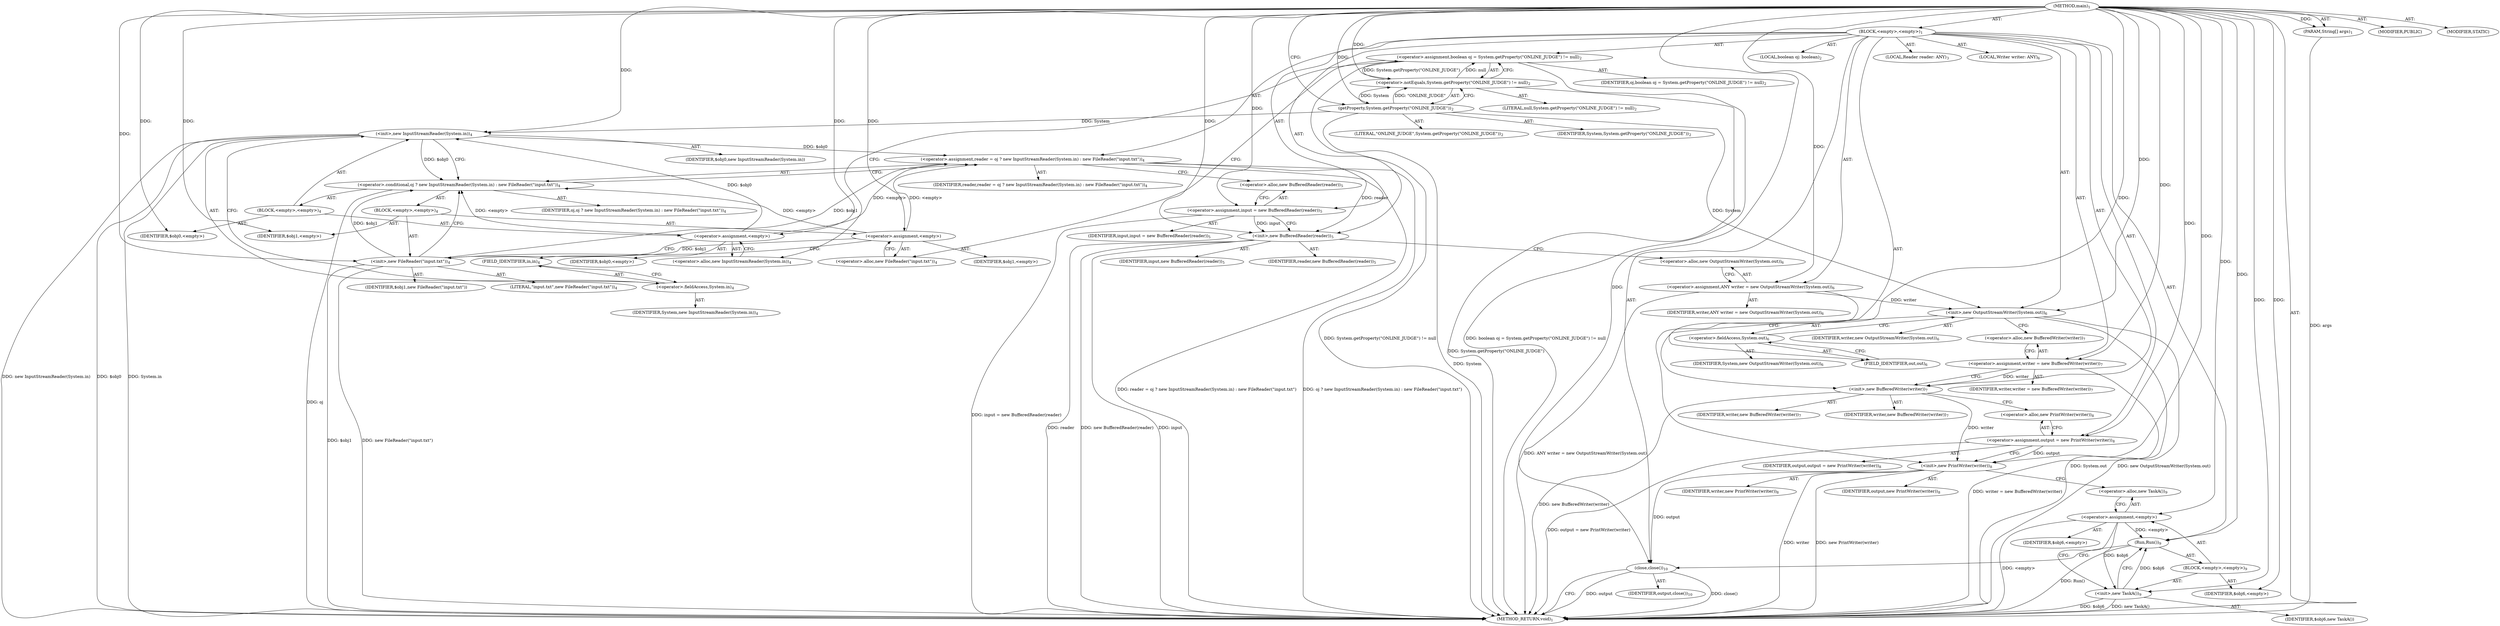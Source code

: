 digraph "main" {  
"20" [label = <(METHOD,main)<SUB>1</SUB>> ]
"21" [label = <(PARAM,String[] args)<SUB>1</SUB>> ]
"22" [label = <(BLOCK,&lt;empty&gt;,&lt;empty&gt;)<SUB>1</SUB>> ]
"23" [label = <(LOCAL,boolean oj: boolean)<SUB>2</SUB>> ]
"24" [label = <(&lt;operator&gt;.assignment,boolean oj = System.getProperty(&quot;ONLINE_JUDGE&quot;) != null)<SUB>2</SUB>> ]
"25" [label = <(IDENTIFIER,oj,boolean oj = System.getProperty(&quot;ONLINE_JUDGE&quot;) != null)<SUB>2</SUB>> ]
"26" [label = <(&lt;operator&gt;.notEquals,System.getProperty(&quot;ONLINE_JUDGE&quot;) != null)<SUB>2</SUB>> ]
"27" [label = <(getProperty,System.getProperty(&quot;ONLINE_JUDGE&quot;))<SUB>2</SUB>> ]
"28" [label = <(IDENTIFIER,System,System.getProperty(&quot;ONLINE_JUDGE&quot;))<SUB>2</SUB>> ]
"29" [label = <(LITERAL,&quot;ONLINE_JUDGE&quot;,System.getProperty(&quot;ONLINE_JUDGE&quot;))<SUB>2</SUB>> ]
"30" [label = <(LITERAL,null,System.getProperty(&quot;ONLINE_JUDGE&quot;) != null)<SUB>2</SUB>> ]
"31" [label = <(LOCAL,Reader reader: ANY)<SUB>3</SUB>> ]
"32" [label = <(&lt;operator&gt;.assignment,reader = oj ? new InputStreamReader(System.in) : new FileReader(&quot;input.txt&quot;))<SUB>4</SUB>> ]
"33" [label = <(IDENTIFIER,reader,reader = oj ? new InputStreamReader(System.in) : new FileReader(&quot;input.txt&quot;))<SUB>4</SUB>> ]
"34" [label = <(&lt;operator&gt;.conditional,oj ? new InputStreamReader(System.in) : new FileReader(&quot;input.txt&quot;))<SUB>4</SUB>> ]
"35" [label = <(IDENTIFIER,oj,oj ? new InputStreamReader(System.in) : new FileReader(&quot;input.txt&quot;))<SUB>4</SUB>> ]
"36" [label = <(BLOCK,&lt;empty&gt;,&lt;empty&gt;)<SUB>4</SUB>> ]
"37" [label = <(&lt;operator&gt;.assignment,&lt;empty&gt;)> ]
"38" [label = <(IDENTIFIER,$obj0,&lt;empty&gt;)> ]
"39" [label = <(&lt;operator&gt;.alloc,new InputStreamReader(System.in))<SUB>4</SUB>> ]
"40" [label = <(&lt;init&gt;,new InputStreamReader(System.in))<SUB>4</SUB>> ]
"41" [label = <(IDENTIFIER,$obj0,new InputStreamReader(System.in))> ]
"42" [label = <(&lt;operator&gt;.fieldAccess,System.in)<SUB>4</SUB>> ]
"43" [label = <(IDENTIFIER,System,new InputStreamReader(System.in))<SUB>4</SUB>> ]
"44" [label = <(FIELD_IDENTIFIER,in,in)<SUB>4</SUB>> ]
"45" [label = <(IDENTIFIER,$obj0,&lt;empty&gt;)> ]
"46" [label = <(BLOCK,&lt;empty&gt;,&lt;empty&gt;)<SUB>4</SUB>> ]
"47" [label = <(&lt;operator&gt;.assignment,&lt;empty&gt;)> ]
"48" [label = <(IDENTIFIER,$obj1,&lt;empty&gt;)> ]
"49" [label = <(&lt;operator&gt;.alloc,new FileReader(&quot;input.txt&quot;))<SUB>4</SUB>> ]
"50" [label = <(&lt;init&gt;,new FileReader(&quot;input.txt&quot;))<SUB>4</SUB>> ]
"51" [label = <(IDENTIFIER,$obj1,new FileReader(&quot;input.txt&quot;))> ]
"52" [label = <(LITERAL,&quot;input.txt&quot;,new FileReader(&quot;input.txt&quot;))<SUB>4</SUB>> ]
"53" [label = <(IDENTIFIER,$obj1,&lt;empty&gt;)> ]
"54" [label = <(&lt;operator&gt;.assignment,input = new BufferedReader(reader))<SUB>5</SUB>> ]
"55" [label = <(IDENTIFIER,input,input = new BufferedReader(reader))<SUB>5</SUB>> ]
"56" [label = <(&lt;operator&gt;.alloc,new BufferedReader(reader))<SUB>5</SUB>> ]
"57" [label = <(&lt;init&gt;,new BufferedReader(reader))<SUB>5</SUB>> ]
"58" [label = <(IDENTIFIER,input,new BufferedReader(reader))<SUB>5</SUB>> ]
"59" [label = <(IDENTIFIER,reader,new BufferedReader(reader))<SUB>5</SUB>> ]
"4" [label = <(LOCAL,Writer writer: ANY)<SUB>6</SUB>> ]
"60" [label = <(&lt;operator&gt;.assignment,ANY writer = new OutputStreamWriter(System.out))<SUB>6</SUB>> ]
"61" [label = <(IDENTIFIER,writer,ANY writer = new OutputStreamWriter(System.out))<SUB>6</SUB>> ]
"62" [label = <(&lt;operator&gt;.alloc,new OutputStreamWriter(System.out))<SUB>6</SUB>> ]
"63" [label = <(&lt;init&gt;,new OutputStreamWriter(System.out))<SUB>6</SUB>> ]
"3" [label = <(IDENTIFIER,writer,new OutputStreamWriter(System.out))<SUB>6</SUB>> ]
"64" [label = <(&lt;operator&gt;.fieldAccess,System.out)<SUB>6</SUB>> ]
"65" [label = <(IDENTIFIER,System,new OutputStreamWriter(System.out))<SUB>6</SUB>> ]
"66" [label = <(FIELD_IDENTIFIER,out,out)<SUB>6</SUB>> ]
"67" [label = <(&lt;operator&gt;.assignment,writer = new BufferedWriter(writer))<SUB>7</SUB>> ]
"68" [label = <(IDENTIFIER,writer,writer = new BufferedWriter(writer))<SUB>7</SUB>> ]
"69" [label = <(&lt;operator&gt;.alloc,new BufferedWriter(writer))<SUB>7</SUB>> ]
"70" [label = <(&lt;init&gt;,new BufferedWriter(writer))<SUB>7</SUB>> ]
"5" [label = <(IDENTIFIER,writer,new BufferedWriter(writer))<SUB>7</SUB>> ]
"71" [label = <(IDENTIFIER,writer,new BufferedWriter(writer))<SUB>7</SUB>> ]
"72" [label = <(&lt;operator&gt;.assignment,output = new PrintWriter(writer))<SUB>8</SUB>> ]
"73" [label = <(IDENTIFIER,output,output = new PrintWriter(writer))<SUB>8</SUB>> ]
"74" [label = <(&lt;operator&gt;.alloc,new PrintWriter(writer))<SUB>8</SUB>> ]
"75" [label = <(&lt;init&gt;,new PrintWriter(writer))<SUB>8</SUB>> ]
"76" [label = <(IDENTIFIER,output,new PrintWriter(writer))<SUB>8</SUB>> ]
"77" [label = <(IDENTIFIER,writer,new PrintWriter(writer))<SUB>8</SUB>> ]
"78" [label = <(Run,Run())<SUB>9</SUB>> ]
"79" [label = <(BLOCK,&lt;empty&gt;,&lt;empty&gt;)<SUB>9</SUB>> ]
"80" [label = <(&lt;operator&gt;.assignment,&lt;empty&gt;)> ]
"81" [label = <(IDENTIFIER,$obj6,&lt;empty&gt;)> ]
"82" [label = <(&lt;operator&gt;.alloc,new TaskA())<SUB>9</SUB>> ]
"83" [label = <(&lt;init&gt;,new TaskA())<SUB>9</SUB>> ]
"84" [label = <(IDENTIFIER,$obj6,new TaskA())> ]
"85" [label = <(IDENTIFIER,$obj6,&lt;empty&gt;)> ]
"86" [label = <(close,close())<SUB>10</SUB>> ]
"87" [label = <(IDENTIFIER,output,close())<SUB>10</SUB>> ]
"88" [label = <(MODIFIER,PUBLIC)> ]
"89" [label = <(MODIFIER,STATIC)> ]
"90" [label = <(METHOD_RETURN,void)<SUB>1</SUB>> ]
  "20" -> "21"  [ label = "AST: "] 
  "20" -> "22"  [ label = "AST: "] 
  "20" -> "88"  [ label = "AST: "] 
  "20" -> "89"  [ label = "AST: "] 
  "20" -> "90"  [ label = "AST: "] 
  "22" -> "23"  [ label = "AST: "] 
  "22" -> "24"  [ label = "AST: "] 
  "22" -> "31"  [ label = "AST: "] 
  "22" -> "32"  [ label = "AST: "] 
  "22" -> "54"  [ label = "AST: "] 
  "22" -> "57"  [ label = "AST: "] 
  "22" -> "4"  [ label = "AST: "] 
  "22" -> "60"  [ label = "AST: "] 
  "22" -> "63"  [ label = "AST: "] 
  "22" -> "67"  [ label = "AST: "] 
  "22" -> "70"  [ label = "AST: "] 
  "22" -> "72"  [ label = "AST: "] 
  "22" -> "75"  [ label = "AST: "] 
  "22" -> "78"  [ label = "AST: "] 
  "22" -> "86"  [ label = "AST: "] 
  "24" -> "25"  [ label = "AST: "] 
  "24" -> "26"  [ label = "AST: "] 
  "26" -> "27"  [ label = "AST: "] 
  "26" -> "30"  [ label = "AST: "] 
  "27" -> "28"  [ label = "AST: "] 
  "27" -> "29"  [ label = "AST: "] 
  "32" -> "33"  [ label = "AST: "] 
  "32" -> "34"  [ label = "AST: "] 
  "34" -> "35"  [ label = "AST: "] 
  "34" -> "36"  [ label = "AST: "] 
  "34" -> "46"  [ label = "AST: "] 
  "36" -> "37"  [ label = "AST: "] 
  "36" -> "40"  [ label = "AST: "] 
  "36" -> "45"  [ label = "AST: "] 
  "37" -> "38"  [ label = "AST: "] 
  "37" -> "39"  [ label = "AST: "] 
  "40" -> "41"  [ label = "AST: "] 
  "40" -> "42"  [ label = "AST: "] 
  "42" -> "43"  [ label = "AST: "] 
  "42" -> "44"  [ label = "AST: "] 
  "46" -> "47"  [ label = "AST: "] 
  "46" -> "50"  [ label = "AST: "] 
  "46" -> "53"  [ label = "AST: "] 
  "47" -> "48"  [ label = "AST: "] 
  "47" -> "49"  [ label = "AST: "] 
  "50" -> "51"  [ label = "AST: "] 
  "50" -> "52"  [ label = "AST: "] 
  "54" -> "55"  [ label = "AST: "] 
  "54" -> "56"  [ label = "AST: "] 
  "57" -> "58"  [ label = "AST: "] 
  "57" -> "59"  [ label = "AST: "] 
  "60" -> "61"  [ label = "AST: "] 
  "60" -> "62"  [ label = "AST: "] 
  "63" -> "3"  [ label = "AST: "] 
  "63" -> "64"  [ label = "AST: "] 
  "64" -> "65"  [ label = "AST: "] 
  "64" -> "66"  [ label = "AST: "] 
  "67" -> "68"  [ label = "AST: "] 
  "67" -> "69"  [ label = "AST: "] 
  "70" -> "5"  [ label = "AST: "] 
  "70" -> "71"  [ label = "AST: "] 
  "72" -> "73"  [ label = "AST: "] 
  "72" -> "74"  [ label = "AST: "] 
  "75" -> "76"  [ label = "AST: "] 
  "75" -> "77"  [ label = "AST: "] 
  "78" -> "79"  [ label = "AST: "] 
  "79" -> "80"  [ label = "AST: "] 
  "79" -> "83"  [ label = "AST: "] 
  "79" -> "85"  [ label = "AST: "] 
  "80" -> "81"  [ label = "AST: "] 
  "80" -> "82"  [ label = "AST: "] 
  "83" -> "84"  [ label = "AST: "] 
  "86" -> "87"  [ label = "AST: "] 
  "24" -> "39"  [ label = "CFG: "] 
  "24" -> "49"  [ label = "CFG: "] 
  "32" -> "56"  [ label = "CFG: "] 
  "54" -> "57"  [ label = "CFG: "] 
  "57" -> "62"  [ label = "CFG: "] 
  "60" -> "66"  [ label = "CFG: "] 
  "63" -> "69"  [ label = "CFG: "] 
  "67" -> "70"  [ label = "CFG: "] 
  "70" -> "74"  [ label = "CFG: "] 
  "72" -> "75"  [ label = "CFG: "] 
  "75" -> "82"  [ label = "CFG: "] 
  "78" -> "86"  [ label = "CFG: "] 
  "86" -> "90"  [ label = "CFG: "] 
  "26" -> "24"  [ label = "CFG: "] 
  "34" -> "32"  [ label = "CFG: "] 
  "56" -> "54"  [ label = "CFG: "] 
  "62" -> "60"  [ label = "CFG: "] 
  "64" -> "63"  [ label = "CFG: "] 
  "69" -> "67"  [ label = "CFG: "] 
  "74" -> "72"  [ label = "CFG: "] 
  "27" -> "26"  [ label = "CFG: "] 
  "66" -> "64"  [ label = "CFG: "] 
  "80" -> "83"  [ label = "CFG: "] 
  "83" -> "78"  [ label = "CFG: "] 
  "37" -> "44"  [ label = "CFG: "] 
  "40" -> "34"  [ label = "CFG: "] 
  "47" -> "50"  [ label = "CFG: "] 
  "50" -> "34"  [ label = "CFG: "] 
  "82" -> "80"  [ label = "CFG: "] 
  "39" -> "37"  [ label = "CFG: "] 
  "42" -> "40"  [ label = "CFG: "] 
  "49" -> "47"  [ label = "CFG: "] 
  "44" -> "42"  [ label = "CFG: "] 
  "20" -> "27"  [ label = "CFG: "] 
  "21" -> "90"  [ label = "DDG: args"] 
  "27" -> "90"  [ label = "DDG: System"] 
  "26" -> "90"  [ label = "DDG: System.getProperty(&quot;ONLINE_JUDGE&quot;)"] 
  "24" -> "90"  [ label = "DDG: System.getProperty(&quot;ONLINE_JUDGE&quot;) != null"] 
  "24" -> "90"  [ label = "DDG: boolean oj = System.getProperty(&quot;ONLINE_JUDGE&quot;) != null"] 
  "34" -> "90"  [ label = "DDG: oj"] 
  "50" -> "90"  [ label = "DDG: $obj1"] 
  "50" -> "90"  [ label = "DDG: new FileReader(&quot;input.txt&quot;)"] 
  "40" -> "90"  [ label = "DDG: $obj0"] 
  "40" -> "90"  [ label = "DDG: System.in"] 
  "40" -> "90"  [ label = "DDG: new InputStreamReader(System.in)"] 
  "32" -> "90"  [ label = "DDG: oj ? new InputStreamReader(System.in) : new FileReader(&quot;input.txt&quot;)"] 
  "32" -> "90"  [ label = "DDG: reader = oj ? new InputStreamReader(System.in) : new FileReader(&quot;input.txt&quot;)"] 
  "54" -> "90"  [ label = "DDG: input = new BufferedReader(reader)"] 
  "57" -> "90"  [ label = "DDG: input"] 
  "57" -> "90"  [ label = "DDG: reader"] 
  "57" -> "90"  [ label = "DDG: new BufferedReader(reader)"] 
  "60" -> "90"  [ label = "DDG: ANY writer = new OutputStreamWriter(System.out)"] 
  "63" -> "90"  [ label = "DDG: System.out"] 
  "63" -> "90"  [ label = "DDG: new OutputStreamWriter(System.out)"] 
  "67" -> "90"  [ label = "DDG: writer = new BufferedWriter(writer)"] 
  "70" -> "90"  [ label = "DDG: new BufferedWriter(writer)"] 
  "72" -> "90"  [ label = "DDG: output = new PrintWriter(writer)"] 
  "75" -> "90"  [ label = "DDG: writer"] 
  "75" -> "90"  [ label = "DDG: new PrintWriter(writer)"] 
  "80" -> "90"  [ label = "DDG: &lt;empty&gt;"] 
  "83" -> "90"  [ label = "DDG: $obj6"] 
  "83" -> "90"  [ label = "DDG: new TaskA()"] 
  "78" -> "90"  [ label = "DDG: Run()"] 
  "86" -> "90"  [ label = "DDG: output"] 
  "86" -> "90"  [ label = "DDG: close()"] 
  "20" -> "21"  [ label = "DDG: "] 
  "26" -> "24"  [ label = "DDG: System.getProperty(&quot;ONLINE_JUDGE&quot;)"] 
  "26" -> "24"  [ label = "DDG: null"] 
  "47" -> "32"  [ label = "DDG: &lt;empty&gt;"] 
  "37" -> "32"  [ label = "DDG: &lt;empty&gt;"] 
  "40" -> "32"  [ label = "DDG: $obj0"] 
  "50" -> "32"  [ label = "DDG: $obj1"] 
  "20" -> "54"  [ label = "DDG: "] 
  "20" -> "60"  [ label = "DDG: "] 
  "20" -> "67"  [ label = "DDG: "] 
  "20" -> "72"  [ label = "DDG: "] 
  "54" -> "57"  [ label = "DDG: input"] 
  "20" -> "57"  [ label = "DDG: "] 
  "32" -> "57"  [ label = "DDG: reader"] 
  "60" -> "63"  [ label = "DDG: writer"] 
  "20" -> "63"  [ label = "DDG: "] 
  "27" -> "63"  [ label = "DDG: System"] 
  "67" -> "70"  [ label = "DDG: writer"] 
  "20" -> "70"  [ label = "DDG: "] 
  "72" -> "75"  [ label = "DDG: output"] 
  "20" -> "75"  [ label = "DDG: "] 
  "70" -> "75"  [ label = "DDG: writer"] 
  "80" -> "78"  [ label = "DDG: &lt;empty&gt;"] 
  "83" -> "78"  [ label = "DDG: $obj6"] 
  "20" -> "78"  [ label = "DDG: "] 
  "75" -> "86"  [ label = "DDG: output"] 
  "20" -> "86"  [ label = "DDG: "] 
  "27" -> "26"  [ label = "DDG: System"] 
  "27" -> "26"  [ label = "DDG: &quot;ONLINE_JUDGE&quot;"] 
  "20" -> "26"  [ label = "DDG: "] 
  "47" -> "34"  [ label = "DDG: &lt;empty&gt;"] 
  "37" -> "34"  [ label = "DDG: &lt;empty&gt;"] 
  "40" -> "34"  [ label = "DDG: $obj0"] 
  "50" -> "34"  [ label = "DDG: $obj1"] 
  "20" -> "80"  [ label = "DDG: "] 
  "20" -> "85"  [ label = "DDG: "] 
  "20" -> "27"  [ label = "DDG: "] 
  "20" -> "37"  [ label = "DDG: "] 
  "20" -> "45"  [ label = "DDG: "] 
  "20" -> "47"  [ label = "DDG: "] 
  "20" -> "53"  [ label = "DDG: "] 
  "80" -> "83"  [ label = "DDG: $obj6"] 
  "20" -> "83"  [ label = "DDG: "] 
  "37" -> "40"  [ label = "DDG: $obj0"] 
  "20" -> "40"  [ label = "DDG: "] 
  "27" -> "40"  [ label = "DDG: System"] 
  "47" -> "50"  [ label = "DDG: $obj1"] 
  "20" -> "50"  [ label = "DDG: "] 
}
